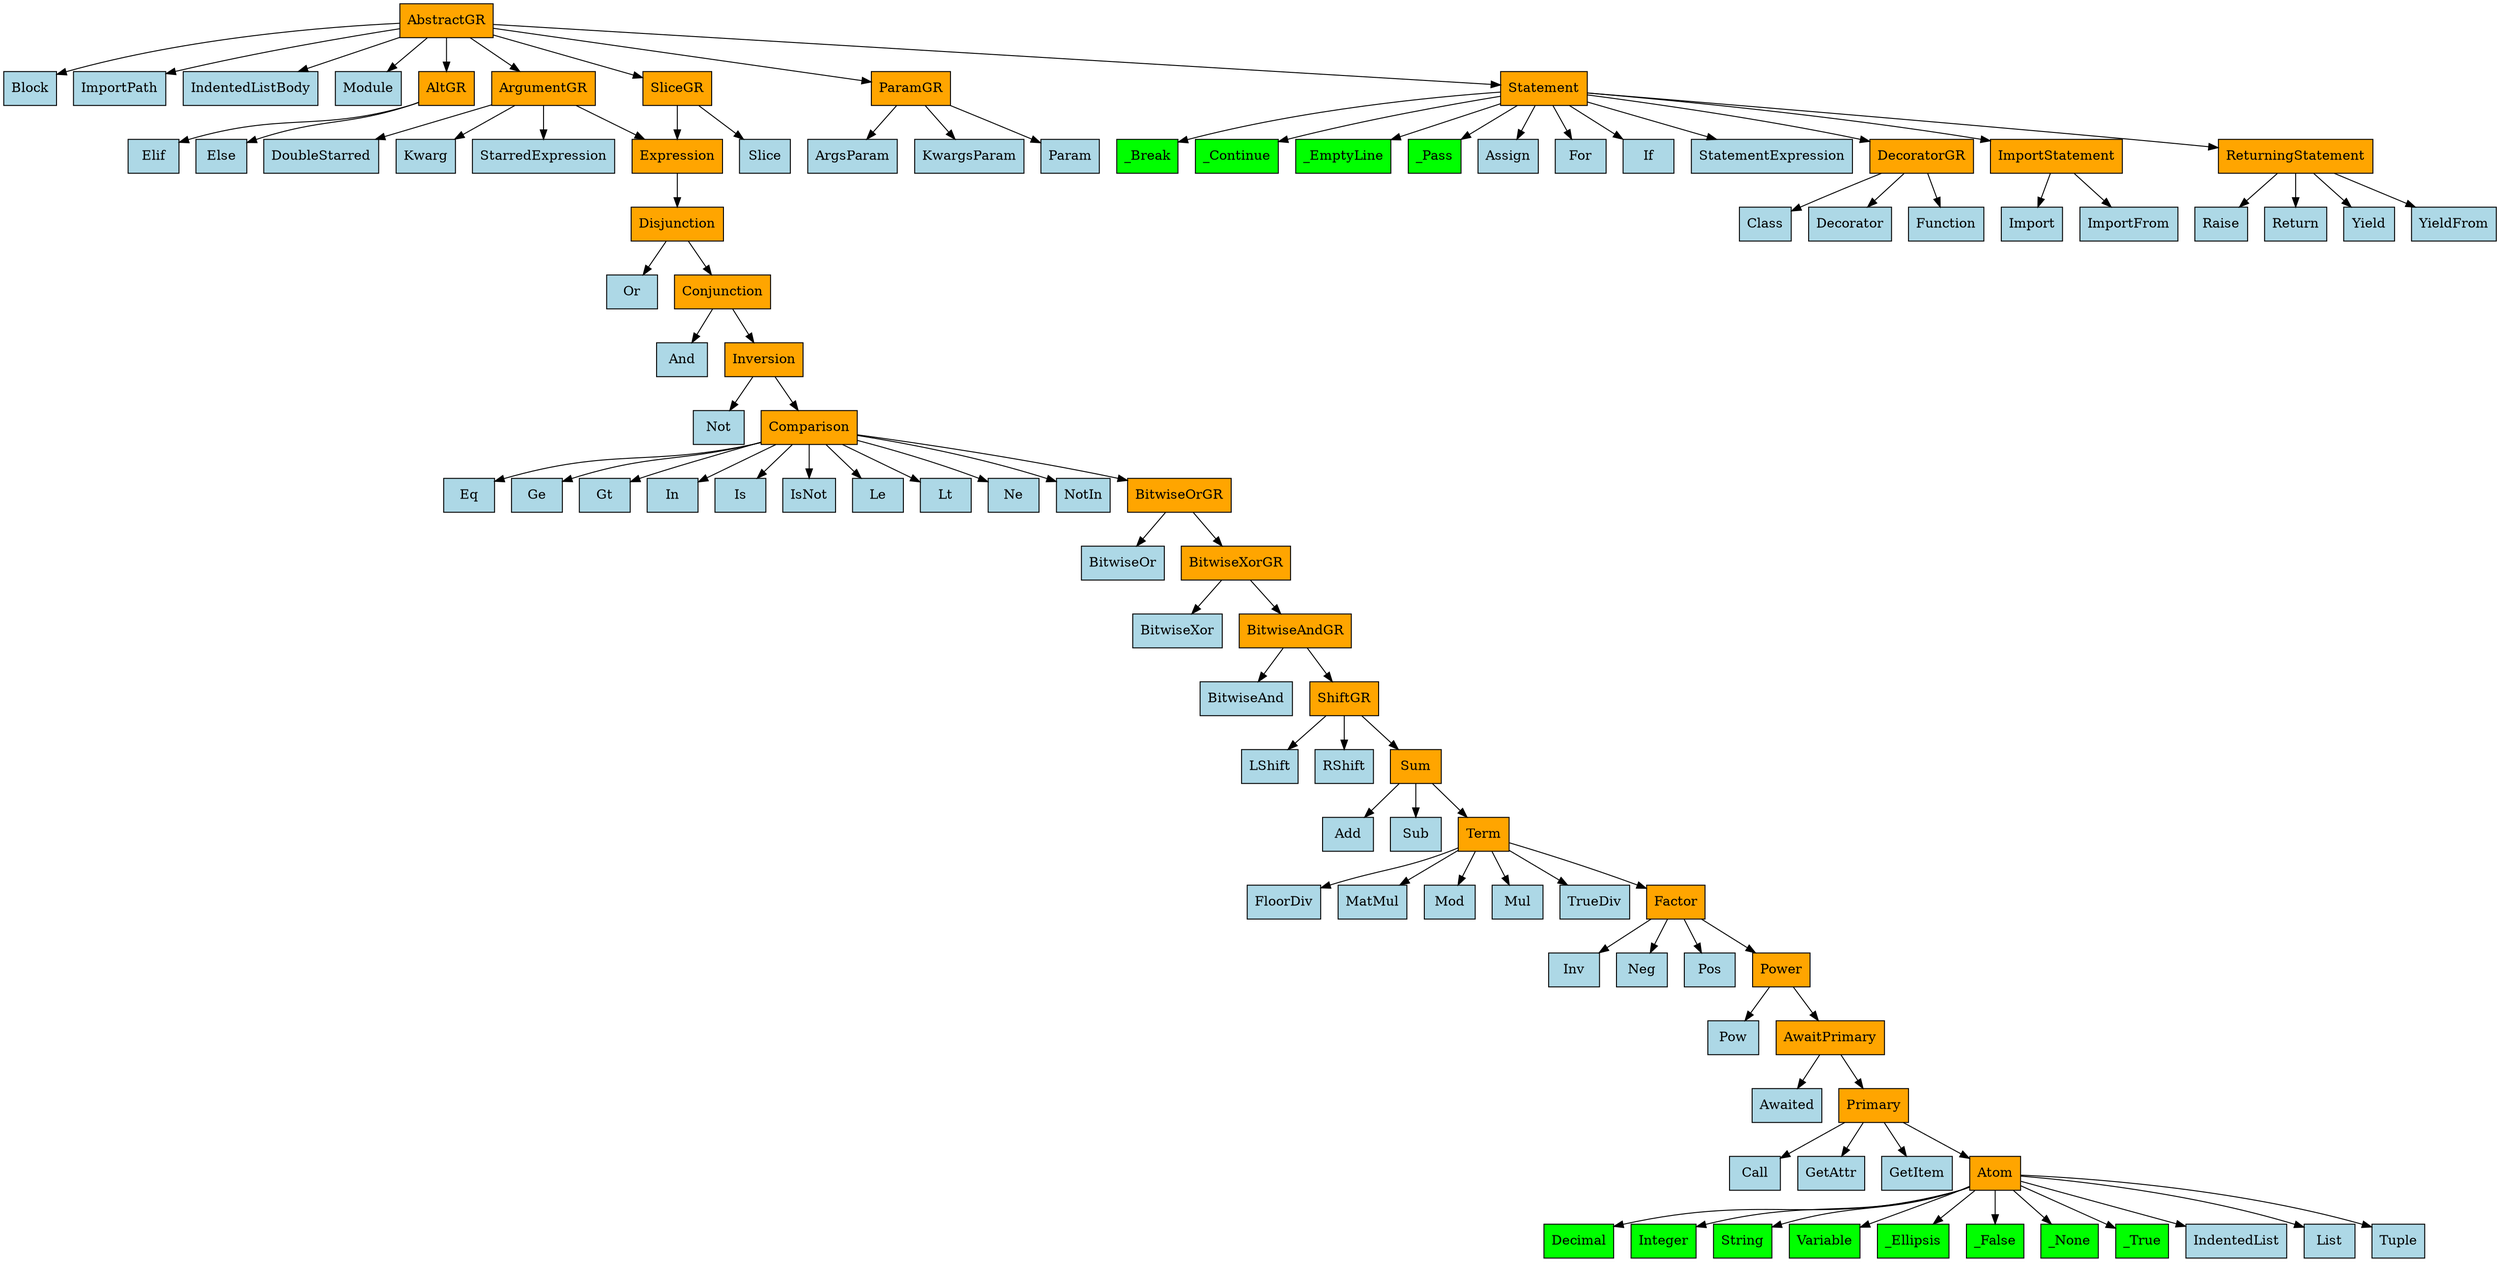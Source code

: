 digraph {
	0 [label=AbstractGR fillcolor=orange shape=rect style=filled]
	1 [label=Block fillcolor=lightblue shape=rect style=filled]
	2 [label=ImportPath fillcolor=lightblue shape=rect style=filled]
	3 [label=IndentedListBody fillcolor=lightblue shape=rect style=filled]
	4 [label=Module fillcolor=lightblue shape=rect style=filled]
	5 [label=AltGR fillcolor=orange shape=rect style=filled]
	6 [label=ArgumentGR fillcolor=orange shape=rect style=filled]
	7 [label=ParamGR fillcolor=orange shape=rect style=filled]
	8 [label=SliceGR fillcolor=orange shape=rect style=filled]
	9 [label=Statement fillcolor=orange shape=rect style=filled]
	10 [label=_Break fillcolor=lime shape=rect style=filled]
	11 [label=_Continue fillcolor=lime shape=rect style=filled]
	12 [label=_EmptyLine fillcolor=lime shape=rect style=filled]
	13 [label=_Pass fillcolor=lime shape=rect style=filled]
	14 [label=ArgsParam fillcolor=lightblue shape=rect style=filled]
	15 [label=Assign fillcolor=lightblue shape=rect style=filled]
	16 [label=DoubleStarred fillcolor=lightblue shape=rect style=filled]
	17 [label=Elif fillcolor=lightblue shape=rect style=filled]
	18 [label=Else fillcolor=lightblue shape=rect style=filled]
	19 [label=For fillcolor=lightblue shape=rect style=filled]
	20 [label=If fillcolor=lightblue shape=rect style=filled]
	21 [label=Kwarg fillcolor=lightblue shape=rect style=filled]
	22 [label=KwargsParam fillcolor=lightblue shape=rect style=filled]
	23 [label=Param fillcolor=lightblue shape=rect style=filled]
	24 [label=Slice fillcolor=lightblue shape=rect style=filled]
	25 [label=StarredExpression fillcolor=lightblue shape=rect style=filled]
	26 [label=StatementExpression fillcolor=lightblue shape=rect style=filled]
	27 [label=DecoratorGR fillcolor=orange shape=rect style=filled]
	28 [label=Expression fillcolor=orange shape=rect style=filled]
	29 [label=ImportStatement fillcolor=orange shape=rect style=filled]
	30 [label=ReturningStatement fillcolor=orange shape=rect style=filled]
	31 [label=Class fillcolor=lightblue shape=rect style=filled]
	32 [label=Decorator fillcolor=lightblue shape=rect style=filled]
	33 [label=Function fillcolor=lightblue shape=rect style=filled]
	34 [label=Import fillcolor=lightblue shape=rect style=filled]
	35 [label=ImportFrom fillcolor=lightblue shape=rect style=filled]
	36 [label=Raise fillcolor=lightblue shape=rect style=filled]
	37 [label=Return fillcolor=lightblue shape=rect style=filled]
	38 [label=Yield fillcolor=lightblue shape=rect style=filled]
	39 [label=YieldFrom fillcolor=lightblue shape=rect style=filled]
	40 [label=Disjunction fillcolor=orange shape=rect style=filled]
	41 [label=Or fillcolor=lightblue shape=rect style=filled]
	42 [label=Conjunction fillcolor=orange shape=rect style=filled]
	43 [label=And fillcolor=lightblue shape=rect style=filled]
	44 [label=Inversion fillcolor=orange shape=rect style=filled]
	45 [label=Not fillcolor=lightblue shape=rect style=filled]
	46 [label=Comparison fillcolor=orange shape=rect style=filled]
	47 [label=Eq fillcolor=lightblue shape=rect style=filled]
	48 [label=Ge fillcolor=lightblue shape=rect style=filled]
	49 [label=Gt fillcolor=lightblue shape=rect style=filled]
	50 [label=In fillcolor=lightblue shape=rect style=filled]
	51 [label=Is fillcolor=lightblue shape=rect style=filled]
	52 [label=IsNot fillcolor=lightblue shape=rect style=filled]
	53 [label=Le fillcolor=lightblue shape=rect style=filled]
	54 [label=Lt fillcolor=lightblue shape=rect style=filled]
	55 [label=Ne fillcolor=lightblue shape=rect style=filled]
	56 [label=NotIn fillcolor=lightblue shape=rect style=filled]
	57 [label=BitwiseOrGR fillcolor=orange shape=rect style=filled]
	58 [label=BitwiseOr fillcolor=lightblue shape=rect style=filled]
	59 [label=BitwiseXorGR fillcolor=orange shape=rect style=filled]
	60 [label=BitwiseXor fillcolor=lightblue shape=rect style=filled]
	61 [label=BitwiseAndGR fillcolor=orange shape=rect style=filled]
	62 [label=BitwiseAnd fillcolor=lightblue shape=rect style=filled]
	63 [label=ShiftGR fillcolor=orange shape=rect style=filled]
	64 [label=LShift fillcolor=lightblue shape=rect style=filled]
	65 [label=RShift fillcolor=lightblue shape=rect style=filled]
	66 [label=Sum fillcolor=orange shape=rect style=filled]
	67 [label=Add fillcolor=lightblue shape=rect style=filled]
	68 [label=Sub fillcolor=lightblue shape=rect style=filled]
	69 [label=Term fillcolor=orange shape=rect style=filled]
	70 [label=FloorDiv fillcolor=lightblue shape=rect style=filled]
	71 [label=MatMul fillcolor=lightblue shape=rect style=filled]
	72 [label=Mod fillcolor=lightblue shape=rect style=filled]
	73 [label=Mul fillcolor=lightblue shape=rect style=filled]
	74 [label=TrueDiv fillcolor=lightblue shape=rect style=filled]
	75 [label=Factor fillcolor=orange shape=rect style=filled]
	76 [label=Inv fillcolor=lightblue shape=rect style=filled]
	77 [label=Neg fillcolor=lightblue shape=rect style=filled]
	78 [label=Pos fillcolor=lightblue shape=rect style=filled]
	79 [label=Power fillcolor=orange shape=rect style=filled]
	80 [label=Pow fillcolor=lightblue shape=rect style=filled]
	81 [label=AwaitPrimary fillcolor=orange shape=rect style=filled]
	82 [label=Awaited fillcolor=lightblue shape=rect style=filled]
	83 [label=Primary fillcolor=orange shape=rect style=filled]
	84 [label=Call fillcolor=lightblue shape=rect style=filled]
	85 [label=GetAttr fillcolor=lightblue shape=rect style=filled]
	86 [label=GetItem fillcolor=lightblue shape=rect style=filled]
	87 [label=Atom fillcolor=orange shape=rect style=filled]
	88 [label=Decimal fillcolor=lime shape=rect style=filled]
	89 [label=Integer fillcolor=lime shape=rect style=filled]
	90 [label=String fillcolor=lime shape=rect style=filled]
	91 [label=Variable fillcolor=lime shape=rect style=filled]
	92 [label=_Ellipsis fillcolor=lime shape=rect style=filled]
	93 [label=_False fillcolor=lime shape=rect style=filled]
	94 [label=_None fillcolor=lime shape=rect style=filled]
	95 [label=_True fillcolor=lime shape=rect style=filled]
	96 [label=IndentedList fillcolor=lightblue shape=rect style=filled]
	97 [label=List fillcolor=lightblue shape=rect style=filled]
	98 [label=Tuple fillcolor=lightblue shape=rect style=filled]
	0 -> 1
	0 -> 2
	0 -> 3
	0 -> 4
	0 -> 5
	0 -> 6
	0 -> 7
	0 -> 8
	0 -> 9
	5 -> 17
	5 -> 18
	6 -> 16
	6 -> 21
	6 -> 25
	6 -> 28
	7 -> 14
	7 -> 22
	7 -> 23
	8 -> 24
	8 -> 28
	9 -> 10
	9 -> 11
	9 -> 12
	9 -> 13
	9 -> 15
	9 -> 19
	9 -> 20
	9 -> 26
	9 -> 27
	9 -> 29
	9 -> 30
	27 -> 31
	27 -> 32
	27 -> 33
	28 -> 40
	29 -> 34
	29 -> 35
	30 -> 36
	30 -> 37
	30 -> 38
	30 -> 39
	40 -> 41
	40 -> 42
	42 -> 43
	42 -> 44
	44 -> 45
	44 -> 46
	46 -> 47
	46 -> 48
	46 -> 49
	46 -> 50
	46 -> 51
	46 -> 52
	46 -> 53
	46 -> 54
	46 -> 55
	46 -> 56
	46 -> 57
	57 -> 58
	57 -> 59
	59 -> 60
	59 -> 61
	61 -> 62
	61 -> 63
	63 -> 64
	63 -> 65
	63 -> 66
	66 -> 67
	66 -> 68
	66 -> 69
	69 -> 70
	69 -> 71
	69 -> 72
	69 -> 73
	69 -> 74
	69 -> 75
	75 -> 76
	75 -> 77
	75 -> 78
	75 -> 79
	79 -> 80
	79 -> 81
	81 -> 82
	81 -> 83
	83 -> 84
	83 -> 85
	83 -> 86
	83 -> 87
	87 -> 88
	87 -> 89
	87 -> 90
	87 -> 91
	87 -> 92
	87 -> 93
	87 -> 94
	87 -> 95
	87 -> 96
	87 -> 97
	87 -> 98
}
